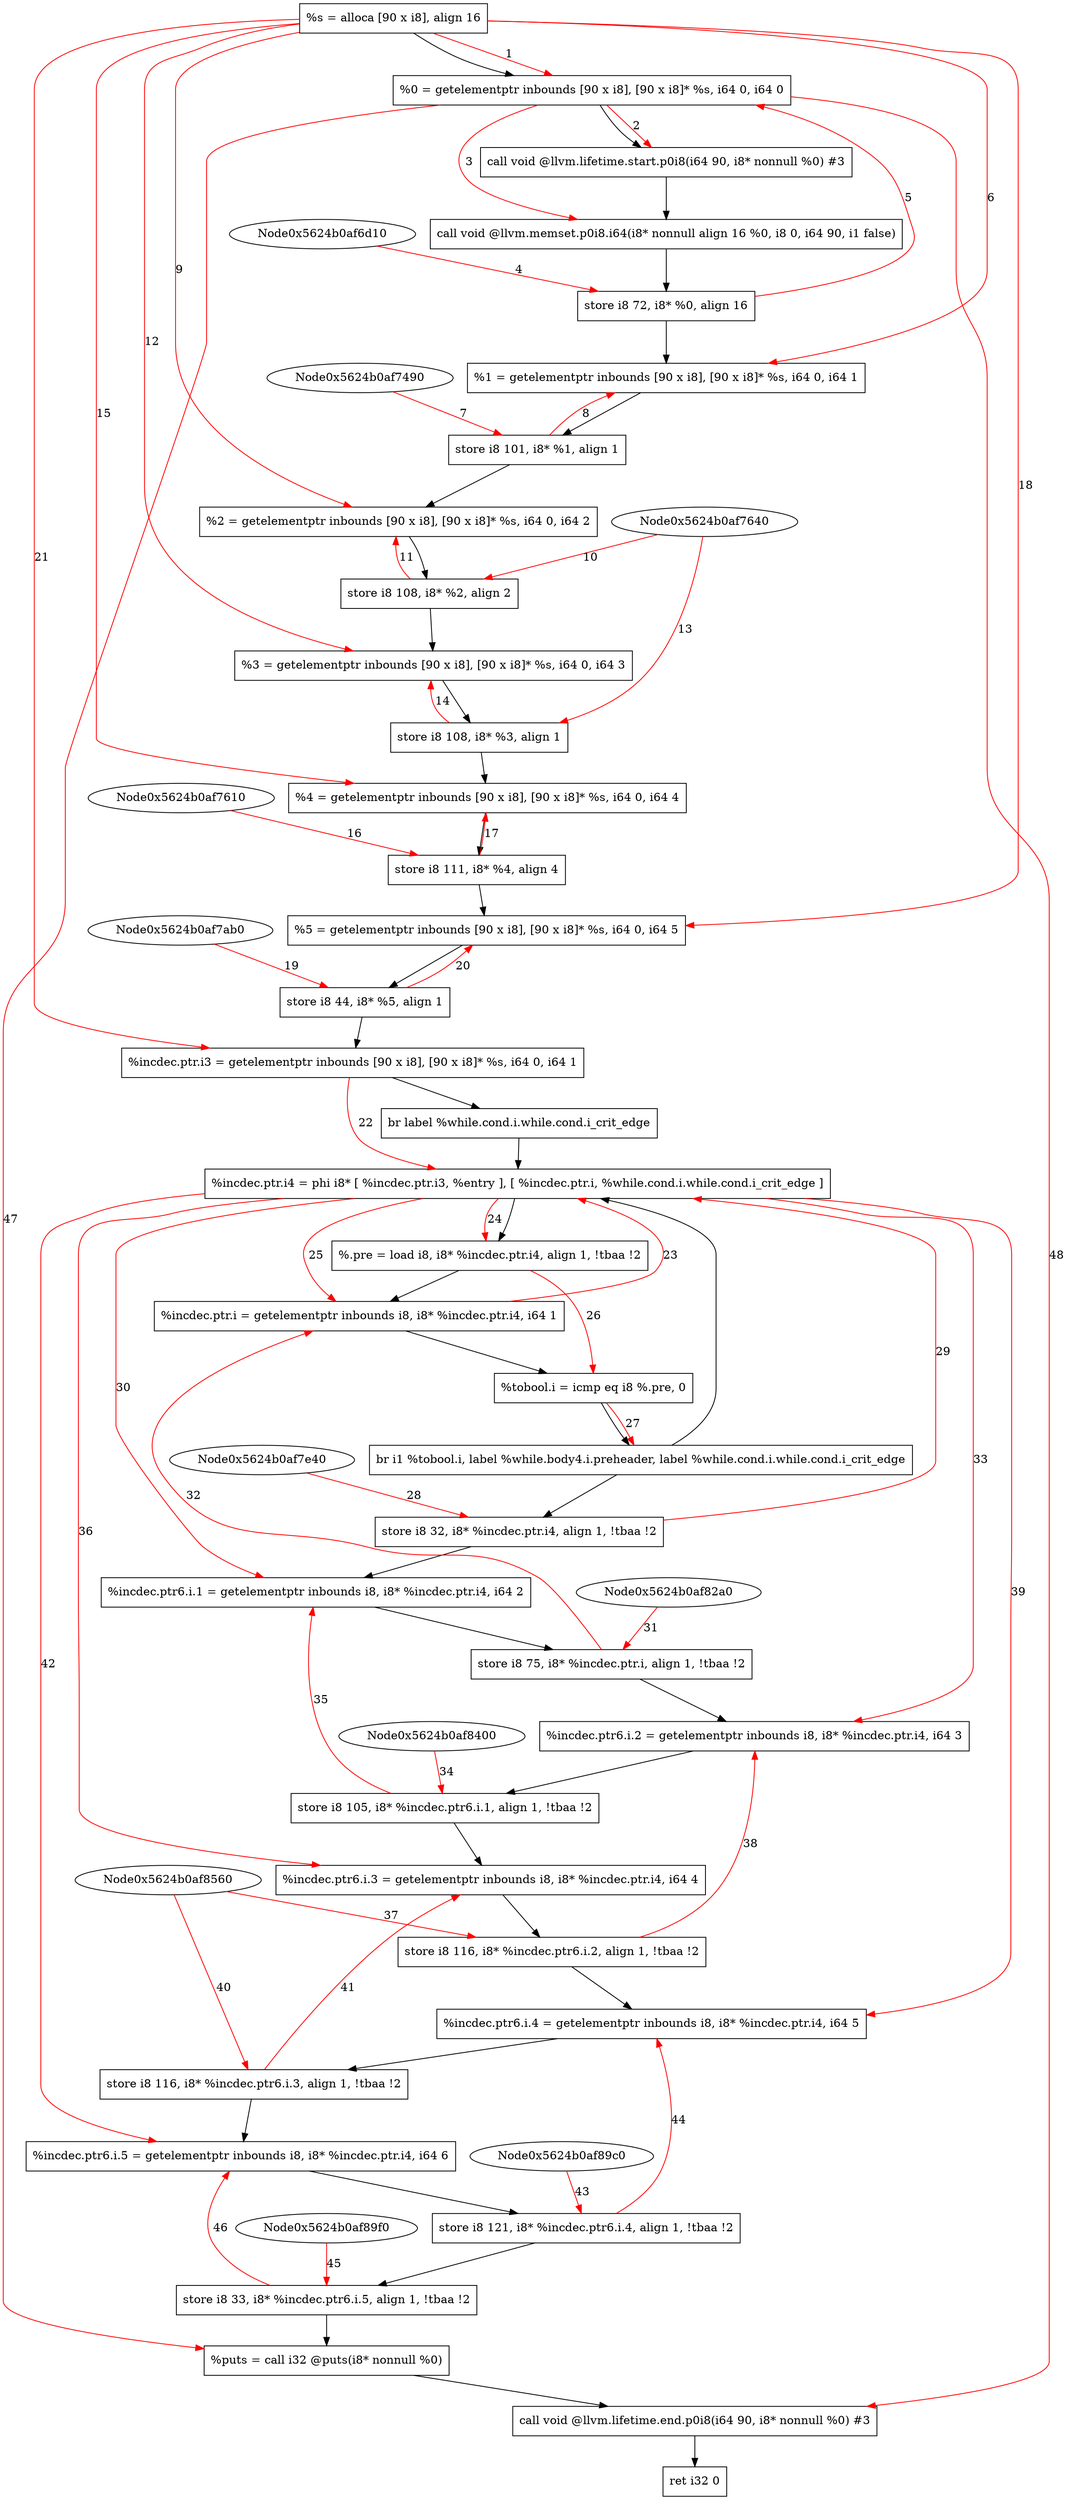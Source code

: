 digraph "CDFG for'main' function" {
	Node0x5624b0af65a8[shape=record, label="  %s = alloca [90 x i8], align 16"]
	Node0x5624b0af6c98[shape=record, label="  %0 = getelementptr inbounds [90 x i8], [90 x i8]* %s, i64 0, i64 0"]
	Node0x5624b0af6ee8[shape=record, label="  call void @llvm.lifetime.start.p0i8(i64 90, i8* nonnull %0) #3"]
	Node0x5624b0af72a8[shape=record, label="  call void @llvm.memset.p0i8.i64(i8* nonnull align 16 %0, i8 0, i64 90, i1 false)"]
	Node0x5624b0af7380[shape=record, label="  store i8 72, i8* %0, align 16"]
	Node0x5624b0af7418[shape=record, label="  %1 = getelementptr inbounds [90 x i8], [90 x i8]* %s, i64 0, i64 1"]
	Node0x5624b0af74f0[shape=record, label="  store i8 101, i8* %1, align 1"]
	Node0x5624b0af75b8[shape=record, label="  %2 = getelementptr inbounds [90 x i8], [90 x i8]* %s, i64 0, i64 2"]
	Node0x5624b0af76a0[shape=record, label="  store i8 108, i8* %2, align 2"]
	Node0x5624b0af7768[shape=record, label="  %3 = getelementptr inbounds [90 x i8], [90 x i8]* %s, i64 0, i64 3"]
	Node0x5624b0af77f0[shape=record, label="  store i8 108, i8* %3, align 1"]
	Node0x5624b0af78b8[shape=record, label="  %4 = getelementptr inbounds [90 x i8], [90 x i8]* %s, i64 0, i64 4"]
	Node0x5624b0af7990[shape=record, label="  store i8 111, i8* %4, align 4"]
	Node0x5624b0af7a58[shape=record, label="  %5 = getelementptr inbounds [90 x i8], [90 x i8]* %s, i64 0, i64 5"]
	Node0x5624b0af7b10[shape=record, label="  store i8 44, i8* %5, align 1"]
	Node0x5624b0af7ba8[shape=record, label="  %incdec.ptr.i3 = getelementptr inbounds [90 x i8], [90 x i8]* %s, i64 0, i64 1"]
	Node0x5624b0af7d98[shape=record, label="  br label %while.cond.i.while.cond.i_crit_edge"]
	Node0x5624b0af7e78[shape=record, label="  %incdec.ptr.i4 = phi i8* [ %incdec.ptr.i3, %entry ], [ %incdec.ptr.i, %while.cond.i.while.cond.i_crit_edge ]"]
	Node0x5624b0af7f28[shape=record, label="  %.pre = load i8, i8* %incdec.ptr.i4, align 1, !tbaa !2"]
	Node0x5624b0af7fa0[shape=record, label="  %incdec.ptr.i = getelementptr inbounds i8, i8* %incdec.ptr.i4, i64 1"]
	Node0x5624b0af8020[shape=record, label="  %tobool.i = icmp eq i8 %.pre, 0"]
	Node0x5624b0af8158[shape=record, label="  br i1 %tobool.i, label %while.body4.i.preheader, label %while.cond.i.while.cond.i_crit_edge"]
	Node0x5624b0af81d0[shape=record, label="  store i8 32, i8* %incdec.ptr.i4, align 1, !tbaa !2"]
	Node0x5624b0af8250[shape=record, label="  %incdec.ptr6.i.1 = getelementptr inbounds i8, i8* %incdec.ptr.i4, i64 2"]
	Node0x5624b0af8300[shape=record, label="  store i8 75, i8* %incdec.ptr.i, align 1, !tbaa !2"]
	Node0x5624b0af8380[shape=record, label="  %incdec.ptr6.i.2 = getelementptr inbounds i8, i8* %incdec.ptr.i4, i64 3"]
	Node0x5624b0af8490[shape=record, label="  store i8 105, i8* %incdec.ptr6.i.1, align 1, !tbaa !2"]
	Node0x5624b0af8510[shape=record, label="  %incdec.ptr6.i.3 = getelementptr inbounds i8, i8* %incdec.ptr.i4, i64 4"]
	Node0x5624b0af85f0[shape=record, label="  store i8 116, i8* %incdec.ptr6.i.2, align 1, !tbaa !2"]
	Node0x5624b0af8670[shape=record, label="  %incdec.ptr6.i.4 = getelementptr inbounds i8, i8* %incdec.ptr.i4, i64 5"]
	Node0x5624b0af88c0[shape=record, label="  store i8 116, i8* %incdec.ptr6.i.3, align 1, !tbaa !2"]
	Node0x5624b0af8940[shape=record, label="  %incdec.ptr6.i.5 = getelementptr inbounds i8, i8* %incdec.ptr.i4, i64 6"]
	Node0x5624b0af8a50[shape=record, label="  store i8 121, i8* %incdec.ptr6.i.4, align 1, !tbaa !2"]
	Node0x5624b0af8b00[shape=record, label="  store i8 33, i8* %incdec.ptr6.i.5, align 1, !tbaa !2"]
	Node0x5624b0af8c50[shape=record, label="  %puts = call i32 @puts(i8* nonnull %0)"]
	Node0x5624b0af8e18[shape=record, label="  call void @llvm.lifetime.end.p0i8(i64 90, i8* nonnull %0) #3"]
	Node0x5624b0af8ed8[shape=record, label="  ret i32 0"]
	Node0x5624b0af65a8 -> Node0x5624b0af6c98
	Node0x5624b0af6c98 -> Node0x5624b0af6ee8
	Node0x5624b0af6ee8 -> Node0x5624b0af72a8
	Node0x5624b0af72a8 -> Node0x5624b0af7380
	Node0x5624b0af7380 -> Node0x5624b0af7418
	Node0x5624b0af7418 -> Node0x5624b0af74f0
	Node0x5624b0af74f0 -> Node0x5624b0af75b8
	Node0x5624b0af75b8 -> Node0x5624b0af76a0
	Node0x5624b0af76a0 -> Node0x5624b0af7768
	Node0x5624b0af7768 -> Node0x5624b0af77f0
	Node0x5624b0af77f0 -> Node0x5624b0af78b8
	Node0x5624b0af78b8 -> Node0x5624b0af7990
	Node0x5624b0af7990 -> Node0x5624b0af7a58
	Node0x5624b0af7a58 -> Node0x5624b0af7b10
	Node0x5624b0af7b10 -> Node0x5624b0af7ba8
	Node0x5624b0af7ba8 -> Node0x5624b0af7d98
	Node0x5624b0af7d98 -> Node0x5624b0af7e78
	Node0x5624b0af7e78 -> Node0x5624b0af7f28
	Node0x5624b0af7f28 -> Node0x5624b0af7fa0
	Node0x5624b0af7fa0 -> Node0x5624b0af8020
	Node0x5624b0af8020 -> Node0x5624b0af8158
	Node0x5624b0af8158 -> Node0x5624b0af81d0
	Node0x5624b0af8158 -> Node0x5624b0af7e78
	Node0x5624b0af81d0 -> Node0x5624b0af8250
	Node0x5624b0af8250 -> Node0x5624b0af8300
	Node0x5624b0af8300 -> Node0x5624b0af8380
	Node0x5624b0af8380 -> Node0x5624b0af8490
	Node0x5624b0af8490 -> Node0x5624b0af8510
	Node0x5624b0af8510 -> Node0x5624b0af85f0
	Node0x5624b0af85f0 -> Node0x5624b0af8670
	Node0x5624b0af8670 -> Node0x5624b0af88c0
	Node0x5624b0af88c0 -> Node0x5624b0af8940
	Node0x5624b0af8940 -> Node0x5624b0af8a50
	Node0x5624b0af8a50 -> Node0x5624b0af8b00
	Node0x5624b0af8b00 -> Node0x5624b0af8c50
	Node0x5624b0af8c50 -> Node0x5624b0af8e18
	Node0x5624b0af8e18 -> Node0x5624b0af8ed8
edge [color=red]
	Node0x5624b0af65a8 -> Node0x5624b0af6c98[label="1"]
	Node0x5624b0af6c98 -> Node0x5624b0af6ee8[label="2"]
	Node0x5624b0af6c98 -> Node0x5624b0af72a8[label="3"]
	Node0x5624b0af6d10 -> Node0x5624b0af7380[label="4"]
	Node0x5624b0af7380 -> Node0x5624b0af6c98[label="5"]
	Node0x5624b0af65a8 -> Node0x5624b0af7418[label="6"]
	Node0x5624b0af7490 -> Node0x5624b0af74f0[label="7"]
	Node0x5624b0af74f0 -> Node0x5624b0af7418[label="8"]
	Node0x5624b0af65a8 -> Node0x5624b0af75b8[label="9"]
	Node0x5624b0af7640 -> Node0x5624b0af76a0[label="10"]
	Node0x5624b0af76a0 -> Node0x5624b0af75b8[label="11"]
	Node0x5624b0af65a8 -> Node0x5624b0af7768[label="12"]
	Node0x5624b0af7640 -> Node0x5624b0af77f0[label="13"]
	Node0x5624b0af77f0 -> Node0x5624b0af7768[label="14"]
	Node0x5624b0af65a8 -> Node0x5624b0af78b8[label="15"]
	Node0x5624b0af7610 -> Node0x5624b0af7990[label="16"]
	Node0x5624b0af7990 -> Node0x5624b0af78b8[label="17"]
	Node0x5624b0af65a8 -> Node0x5624b0af7a58[label="18"]
	Node0x5624b0af7ab0 -> Node0x5624b0af7b10[label="19"]
	Node0x5624b0af7b10 -> Node0x5624b0af7a58[label="20"]
	Node0x5624b0af65a8 -> Node0x5624b0af7ba8[label="21"]
	Node0x5624b0af7ba8 -> Node0x5624b0af7e78[label="22"]
	Node0x5624b0af7fa0 -> Node0x5624b0af7e78[label="23"]
	Node0x5624b0af7e78 -> Node0x5624b0af7f28[label="24"]
	Node0x5624b0af7e78 -> Node0x5624b0af7fa0[label="25"]
	Node0x5624b0af7f28 -> Node0x5624b0af8020[label="26"]
	Node0x5624b0af8020 -> Node0x5624b0af8158[label="27"]
	Node0x5624b0af7e40 -> Node0x5624b0af81d0[label="28"]
	Node0x5624b0af81d0 -> Node0x5624b0af7e78[label="29"]
	Node0x5624b0af7e78 -> Node0x5624b0af8250[label="30"]
	Node0x5624b0af82a0 -> Node0x5624b0af8300[label="31"]
	Node0x5624b0af8300 -> Node0x5624b0af7fa0[label="32"]
	Node0x5624b0af7e78 -> Node0x5624b0af8380[label="33"]
	Node0x5624b0af8400 -> Node0x5624b0af8490[label="34"]
	Node0x5624b0af8490 -> Node0x5624b0af8250[label="35"]
	Node0x5624b0af7e78 -> Node0x5624b0af8510[label="36"]
	Node0x5624b0af8560 -> Node0x5624b0af85f0[label="37"]
	Node0x5624b0af85f0 -> Node0x5624b0af8380[label="38"]
	Node0x5624b0af7e78 -> Node0x5624b0af8670[label="39"]
	Node0x5624b0af8560 -> Node0x5624b0af88c0[label="40"]
	Node0x5624b0af88c0 -> Node0x5624b0af8510[label="41"]
	Node0x5624b0af7e78 -> Node0x5624b0af8940[label="42"]
	Node0x5624b0af89c0 -> Node0x5624b0af8a50[label="43"]
	Node0x5624b0af8a50 -> Node0x5624b0af8670[label="44"]
	Node0x5624b0af89f0 -> Node0x5624b0af8b00[label="45"]
	Node0x5624b0af8b00 -> Node0x5624b0af8940[label="46"]
	Node0x5624b0af6c98 -> Node0x5624b0af8c50[label="47"]
	Node0x5624b0af6c98 -> Node0x5624b0af8e18[label="48"]
}
